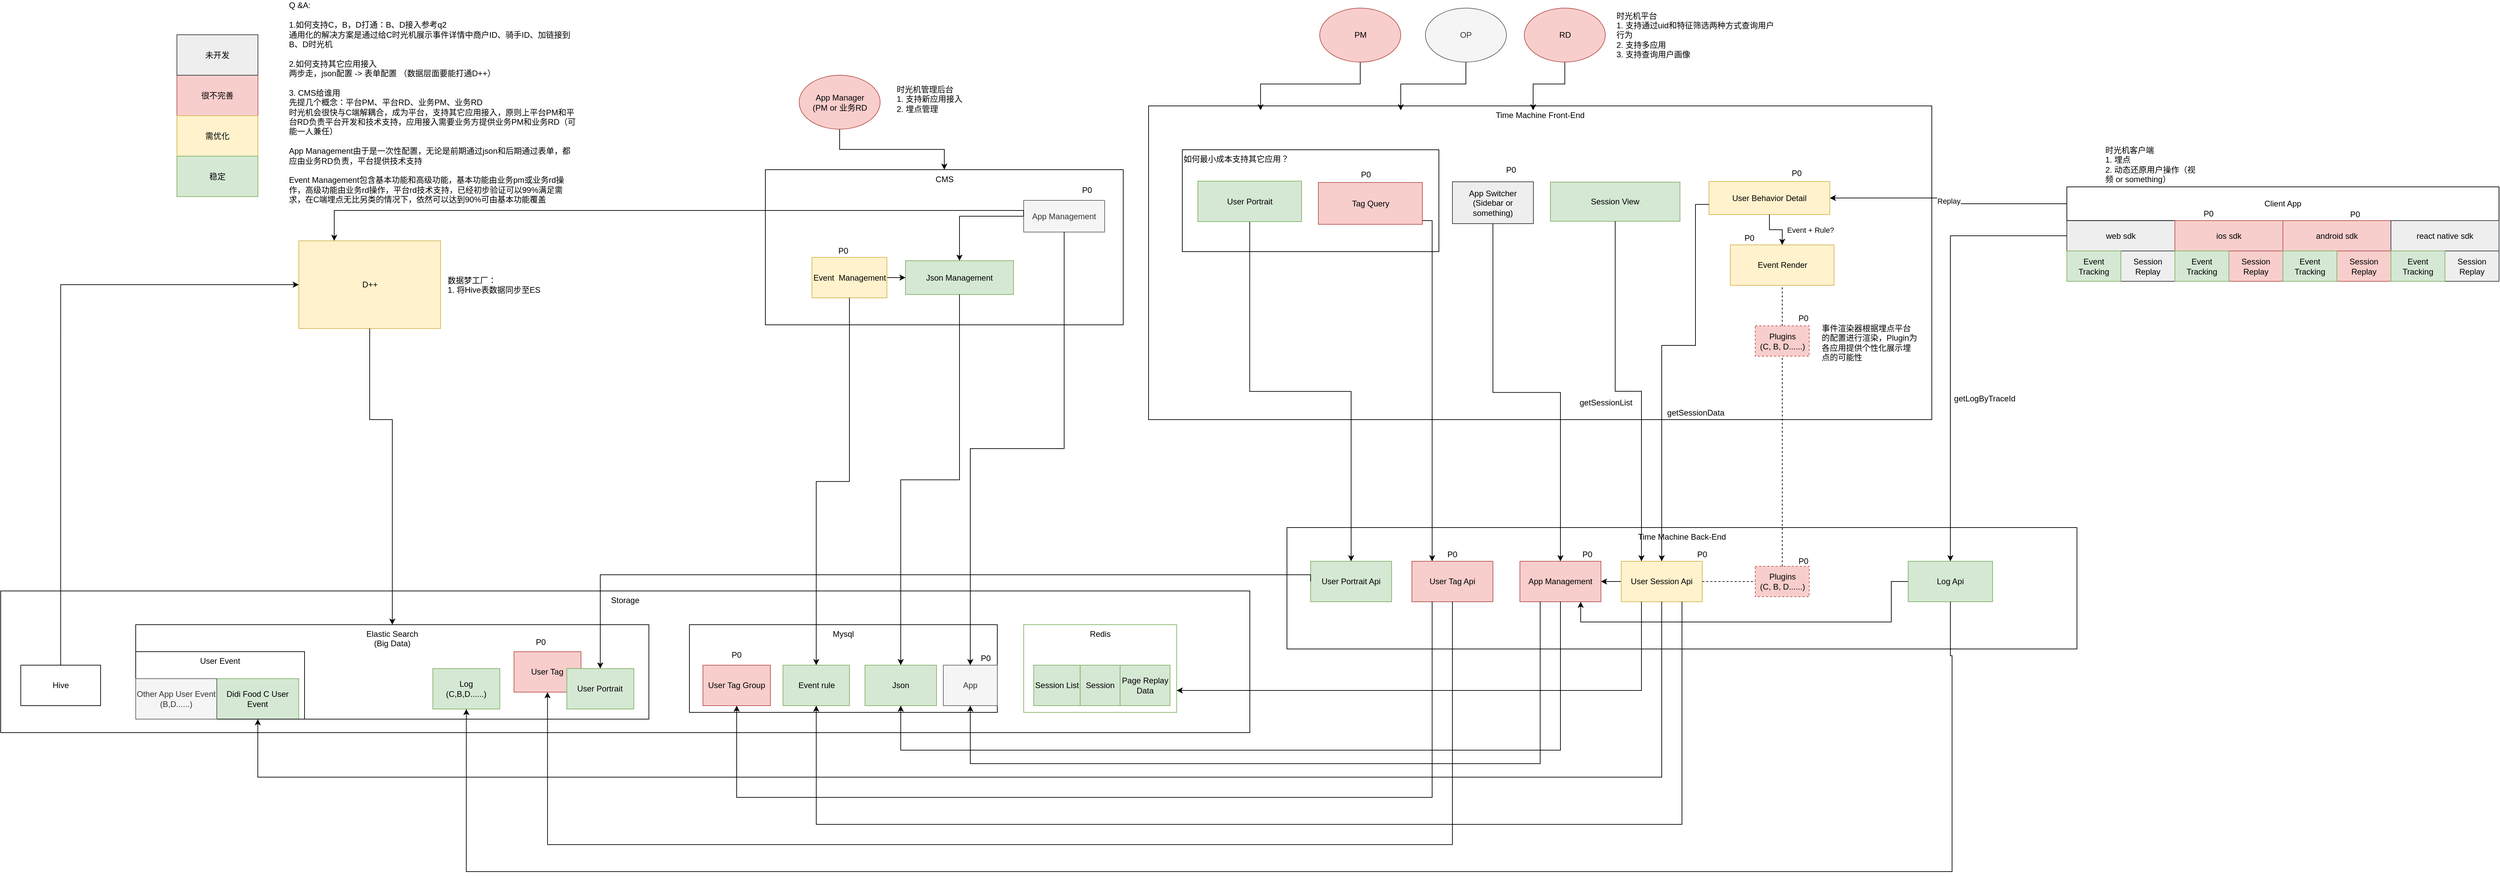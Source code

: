 <mxfile pages="1" version="11.2.5" type="github"><diagram id="bP3P4FXb_5J4TrEZQYwH" name="Page-1"><mxGraphModel dx="4734" dy="1974" grid="1" gridSize="10" guides="1" tooltips="1" connect="1" arrows="1" fold="1" page="1" pageScale="1" pageWidth="827" pageHeight="1169" math="0" shadow="0"><root><mxCell id="0"/><mxCell id="1" parent="0"/><mxCell id="wtptLM6L2ySSY_eZXbWe-39" value="Time Machine Front-End" style="rounded=0;whiteSpace=wrap;html=1;horizontal=1;verticalAlign=top;" parent="1" vertex="1"><mxGeometry x="-980" y="-345" width="1160" height="465" as="geometry"/></mxCell><mxCell id="b7EMGdvJzIcT-GLO1zS9-104" value="如何最小成本支持其它应用？" style="rounded=0;whiteSpace=wrap;html=1;gradientColor=none;align=left;verticalAlign=top;" vertex="1" parent="1"><mxGeometry x="-930" y="-280" width="380" height="151" as="geometry"/></mxCell><mxCell id="9B6eqTTKq4jdx7kcRIGV-19" value="" style="group;fillColor=#eeeeee;strokeColor=#36393d;" parent="1" vertex="1" connectable="0"><mxGeometry x="380" y="-225" width="640" height="140" as="geometry"/></mxCell><mxCell id="wtptLM6L2ySSY_eZXbWe-14" value="web sdk" style="rounded=0;whiteSpace=wrap;html=1;fillColor=#eeeeee;strokeColor=#36393d;" parent="9B6eqTTKq4jdx7kcRIGV-19" vertex="1"><mxGeometry y="50" width="160" height="45" as="geometry"/></mxCell><mxCell id="wtptLM6L2ySSY_eZXbWe-19" value="Session&lt;br&gt;Replay" style="rounded=0;whiteSpace=wrap;html=1;fillColor=#eeeeee;strokeColor=#36393d;" parent="9B6eqTTKq4jdx7kcRIGV-19" vertex="1"><mxGeometry x="80" y="95" width="80" height="45" as="geometry"/></mxCell><mxCell id="wtptLM6L2ySSY_eZXbWe-23" value="Client App" style="rounded=0;whiteSpace=wrap;html=1;" parent="9B6eqTTKq4jdx7kcRIGV-19" vertex="1"><mxGeometry width="640" height="50" as="geometry"/></mxCell><mxCell id="wtptLM6L2ySSY_eZXbWe-24" value="Event Tracking" style="rounded=0;whiteSpace=wrap;html=1;fillColor=#d5e8d4;strokeColor=#82b366;" parent="9B6eqTTKq4jdx7kcRIGV-19" vertex="1"><mxGeometry y="95" width="80" height="45" as="geometry"/></mxCell><mxCell id="wtptLM6L2ySSY_eZXbWe-27" value="ios sdk" style="rounded=0;whiteSpace=wrap;html=1;fillColor=#f8cecc;strokeColor=#b85450;" parent="9B6eqTTKq4jdx7kcRIGV-19" vertex="1"><mxGeometry x="160" y="50" width="160" height="45" as="geometry"/></mxCell><mxCell id="wtptLM6L2ySSY_eZXbWe-28" value="Session&lt;br&gt;Replay" style="rounded=0;whiteSpace=wrap;html=1;fillColor=#f8cecc;strokeColor=#b85450;" parent="9B6eqTTKq4jdx7kcRIGV-19" vertex="1"><mxGeometry x="240" y="95" width="80" height="45" as="geometry"/></mxCell><mxCell id="wtptLM6L2ySSY_eZXbWe-29" value="Event Tracking" style="rounded=0;whiteSpace=wrap;html=1;fillColor=#d5e8d4;strokeColor=#82b366;" parent="9B6eqTTKq4jdx7kcRIGV-19" vertex="1"><mxGeometry x="160" y="95" width="80" height="45" as="geometry"/></mxCell><mxCell id="wtptLM6L2ySSY_eZXbWe-30" value="android sdk" style="rounded=0;whiteSpace=wrap;html=1;fillColor=#f8cecc;strokeColor=#b85450;" parent="9B6eqTTKq4jdx7kcRIGV-19" vertex="1"><mxGeometry x="320" y="50" width="160" height="45" as="geometry"/></mxCell><mxCell id="wtptLM6L2ySSY_eZXbWe-31" value="Session&lt;br&gt;Replay" style="rounded=0;whiteSpace=wrap;html=1;fillColor=#f8cecc;strokeColor=#b85450;" parent="9B6eqTTKq4jdx7kcRIGV-19" vertex="1"><mxGeometry x="400" y="95" width="80" height="45" as="geometry"/></mxCell><mxCell id="wtptLM6L2ySSY_eZXbWe-32" value="Event Tracking" style="rounded=0;whiteSpace=wrap;html=1;fillColor=#d5e8d4;strokeColor=#82b366;" parent="9B6eqTTKq4jdx7kcRIGV-19" vertex="1"><mxGeometry x="320" y="95" width="80" height="45" as="geometry"/></mxCell><mxCell id="wtptLM6L2ySSY_eZXbWe-35" value="react native sdk" style="rounded=0;whiteSpace=wrap;html=1;fillColor=#eeeeee;strokeColor=#36393d;" parent="9B6eqTTKq4jdx7kcRIGV-19" vertex="1"><mxGeometry x="480" y="50" width="160" height="45" as="geometry"/></mxCell><mxCell id="wtptLM6L2ySSY_eZXbWe-36" value="Session&lt;br&gt;Replay" style="rounded=0;whiteSpace=wrap;html=1;fillColor=#eeeeee;strokeColor=#36393d;" parent="9B6eqTTKq4jdx7kcRIGV-19" vertex="1"><mxGeometry x="560" y="95" width="80" height="45" as="geometry"/></mxCell><mxCell id="wtptLM6L2ySSY_eZXbWe-37" value="Event Tracking" style="rounded=0;whiteSpace=wrap;html=1;fillColor=#d5e8d4;strokeColor=#82b366;" parent="9B6eqTTKq4jdx7kcRIGV-19" vertex="1"><mxGeometry x="480" y="95" width="80" height="45" as="geometry"/></mxCell><mxCell id="b7EMGdvJzIcT-GLO1zS9-70" value="P0" style="text;html=1;strokeColor=none;fillColor=none;align=center;verticalAlign=middle;whiteSpace=wrap;rounded=0;" vertex="1" parent="9B6eqTTKq4jdx7kcRIGV-19"><mxGeometry x="407" y="31" width="40" height="20" as="geometry"/></mxCell><mxCell id="b7EMGdvJzIcT-GLO1zS9-71" value="P0" style="text;html=1;strokeColor=none;fillColor=none;align=center;verticalAlign=middle;whiteSpace=wrap;rounded=0;" vertex="1" parent="9B6eqTTKq4jdx7kcRIGV-19"><mxGeometry x="190" y="30" width="40" height="20" as="geometry"/></mxCell><mxCell id="9B6eqTTKq4jdx7kcRIGV-21" value="" style="group" parent="1" vertex="1" connectable="0"><mxGeometry x="-2150" y="374" width="1320" height="286" as="geometry"/></mxCell><mxCell id="wtptLM6L2ySSY_eZXbWe-74" value="Storage" style="rounded=0;whiteSpace=wrap;html=1;verticalAlign=top;" parent="9B6eqTTKq4jdx7kcRIGV-21" vertex="1"><mxGeometry x="-530" width="1850" height="210" as="geometry"/></mxCell><mxCell id="wtptLM6L2ySSY_eZXbWe-68" value="Redis" style="rounded=0;whiteSpace=wrap;html=1;verticalAlign=top;fillColor=none;strokeColor=#82b366;" parent="9B6eqTTKq4jdx7kcRIGV-21" vertex="1"><mxGeometry x="985.075" y="50" width="226.567" height="130" as="geometry"/></mxCell><mxCell id="wtptLM6L2ySSY_eZXbWe-71" value="Mysql" style="rounded=0;whiteSpace=wrap;html=1;verticalAlign=top;" parent="9B6eqTTKq4jdx7kcRIGV-21" vertex="1"><mxGeometry x="490" y="50" width="456" height="130" as="geometry"/></mxCell><mxCell id="9B6eqTTKq4jdx7kcRIGV-8" value="Event rule" style="rounded=0;whiteSpace=wrap;html=1;fillColor=#d5e8d4;strokeColor=#82b366;" parent="9B6eqTTKq4jdx7kcRIGV-21" vertex="1"><mxGeometry x="628.604" y="110" width="98.507" height="60" as="geometry"/></mxCell><mxCell id="9B6eqTTKq4jdx7kcRIGV-9" value="Json" style="rounded=0;whiteSpace=wrap;html=1;fillColor=#d5e8d4;strokeColor=#82b366;" parent="9B6eqTTKq4jdx7kcRIGV-21" vertex="1"><mxGeometry x="750" y="110" width="106" height="60" as="geometry"/></mxCell><mxCell id="9B6eqTTKq4jdx7kcRIGV-11" value="Session List" style="rounded=0;whiteSpace=wrap;html=1;fillColor=#d5e8d4;strokeColor=#82b366;" parent="9B6eqTTKq4jdx7kcRIGV-21" vertex="1"><mxGeometry x="999.851" y="110" width="68.955" height="60" as="geometry"/></mxCell><mxCell id="9B6eqTTKq4jdx7kcRIGV-14" value="Session" style="rounded=0;whiteSpace=wrap;html=1;fillColor=#d5e8d4;strokeColor=#82b366;" parent="9B6eqTTKq4jdx7kcRIGV-21" vertex="1"><mxGeometry x="1068.806" y="110" width="59.104" height="60" as="geometry"/></mxCell><mxCell id="9B6eqTTKq4jdx7kcRIGV-15" value="Page Replay Data" style="rounded=0;whiteSpace=wrap;html=1;fillColor=#d5e8d4;strokeColor=#82b366;" parent="9B6eqTTKq4jdx7kcRIGV-21" vertex="1"><mxGeometry x="1127.91" y="110" width="73.881" height="60" as="geometry"/></mxCell><mxCell id="9B6eqTTKq4jdx7kcRIGV-66" value="User Tag Group" style="rounded=0;whiteSpace=wrap;html=1;fillColor=#f8cecc;strokeColor=#b85450;" parent="9B6eqTTKq4jdx7kcRIGV-21" vertex="1"><mxGeometry x="510" y="110" width="100" height="60" as="geometry"/></mxCell><mxCell id="9B6eqTTKq4jdx7kcRIGV-65" value="" style="group;fillColor=#d5e8d4;strokeColor=#82b366;" parent="9B6eqTTKq4jdx7kcRIGV-21" vertex="1" connectable="0"><mxGeometry x="-70" y="50" width="500" height="140" as="geometry"/></mxCell><mxCell id="gairNj1TGJocdjv7lr5F-51" value="Hive" style="rounded=0;whiteSpace=wrap;html=1;labelBackgroundColor=none;" parent="9B6eqTTKq4jdx7kcRIGV-21" vertex="1"><mxGeometry x="-500.246" y="110" width="118.209" height="60" as="geometry"/></mxCell><mxCell id="b7EMGdvJzIcT-GLO1zS9-36" value="App" style="rounded=0;whiteSpace=wrap;html=1;fillColor=#f5f5f5;strokeColor=#666666;fontColor=#333333;" vertex="1" parent="9B6eqTTKq4jdx7kcRIGV-21"><mxGeometry x="866" y="110" width="80" height="60" as="geometry"/></mxCell><mxCell id="b7EMGdvJzIcT-GLO1zS9-48" value="P0" style="text;html=1;strokeColor=none;fillColor=none;align=center;verticalAlign=middle;whiteSpace=wrap;rounded=0;" vertex="1" parent="9B6eqTTKq4jdx7kcRIGV-21"><mxGeometry x="540" y="85" width="40" height="20" as="geometry"/></mxCell><mxCell id="b7EMGdvJzIcT-GLO1zS9-93" value="P0" style="text;html=1;strokeColor=none;fillColor=none;align=center;verticalAlign=middle;whiteSpace=wrap;rounded=0;" vertex="1" parent="9B6eqTTKq4jdx7kcRIGV-21"><mxGeometry x="909" y="90" width="40" height="20" as="geometry"/></mxCell><mxCell id="wtptLM6L2ySSY_eZXbWe-72" value="Elastic Search&lt;br&gt;(Big Data)" style="rounded=0;whiteSpace=wrap;html=1;verticalAlign=top;" parent="9B6eqTTKq4jdx7kcRIGV-21" vertex="1"><mxGeometry x="-330" y="50" width="760" height="140" as="geometry"/></mxCell><mxCell id="9B6eqTTKq4jdx7kcRIGV-1" value="Log&lt;br&gt;(C,B,D......)" style="rounded=0;whiteSpace=wrap;html=1;fillColor=#d5e8d4;strokeColor=#82b366;" parent="9B6eqTTKq4jdx7kcRIGV-21" vertex="1"><mxGeometry x="110.024" y="115" width="99.22" height="60" as="geometry"/></mxCell><mxCell id="9B6eqTTKq4jdx7kcRIGV-2" value="User Tag" style="rounded=0;whiteSpace=wrap;html=1;fillColor=#f8cecc;strokeColor=#b85450;" parent="9B6eqTTKq4jdx7kcRIGV-21" vertex="1"><mxGeometry x="230.244" y="90" width="99.22" height="60" as="geometry"/></mxCell><mxCell id="9B6eqTTKq4jdx7kcRIGV-3" value="User Portrait" style="rounded=0;whiteSpace=wrap;html=1;fillColor=#d5e8d4;strokeColor=#82b366;" parent="9B6eqTTKq4jdx7kcRIGV-21" vertex="1"><mxGeometry x="308.463" y="115" width="99.22" height="60" as="geometry"/></mxCell><mxCell id="9B6eqTTKq4jdx7kcRIGV-4" value="Didi Food C User Event" style="rounded=0;whiteSpace=wrap;html=1;fillColor=#d5e8d4;strokeColor=#82b366;" parent="9B6eqTTKq4jdx7kcRIGV-21" vertex="1"><mxGeometry x="-209.817" y="130" width="121.268" height="60" as="geometry"/></mxCell><mxCell id="b7EMGdvJzIcT-GLO1zS9-47" value="P0" style="text;html=1;strokeColor=none;fillColor=none;align=center;verticalAlign=middle;whiteSpace=wrap;rounded=0;" vertex="1" parent="9B6eqTTKq4jdx7kcRIGV-21"><mxGeometry x="250" y="66" width="40" height="20" as="geometry"/></mxCell><mxCell id="9B6eqTTKq4jdx7kcRIGV-71" value="User Event" style="rounded=0;whiteSpace=wrap;html=1;fillColor=none;verticalAlign=top;" parent="9B6eqTTKq4jdx7kcRIGV-21" vertex="1"><mxGeometry x="-330" y="90" width="250" height="100" as="geometry"/></mxCell><mxCell id="9B6eqTTKq4jdx7kcRIGV-22" value="" style="group" parent="1" vertex="1" connectable="0"><mxGeometry x="-775" y="280" width="1170" height="320" as="geometry"/></mxCell><mxCell id="wtptLM6L2ySSY_eZXbWe-58" value="Time Machine Back-End" style="rounded=0;whiteSpace=wrap;html=1;verticalAlign=top;" parent="9B6eqTTKq4jdx7kcRIGV-22" vertex="1"><mxGeometry width="1170" height="180" as="geometry"/></mxCell><mxCell id="gairNj1TGJocdjv7lr5F-35" style="edgeStyle=orthogonalEdgeStyle;rounded=0;orthogonalLoop=1;jettySize=auto;html=1;exitX=0.5;exitY=1;exitDx=0;exitDy=0;" parent="9B6eqTTKq4jdx7kcRIGV-22" edge="1"><mxGeometry relative="1" as="geometry"><mxPoint x="480" y="199" as="sourcePoint"/><mxPoint x="480" y="199" as="targetPoint"/></mxGeometry></mxCell><mxCell id="b7EMGdvJzIcT-GLO1zS9-29" style="edgeStyle=orthogonalEdgeStyle;rounded=0;orthogonalLoop=1;jettySize=auto;html=1;exitX=0;exitY=0.5;exitDx=0;exitDy=0;" edge="1" parent="9B6eqTTKq4jdx7kcRIGV-22" source="9B6eqTTKq4jdx7kcRIGV-37" target="b7EMGdvJzIcT-GLO1zS9-21"><mxGeometry relative="1" as="geometry"/></mxCell><mxCell id="9B6eqTTKq4jdx7kcRIGV-37" value="User Session Api" style="rounded=0;whiteSpace=wrap;html=1;fillColor=#fff2cc;strokeColor=#d6b656;" parent="9B6eqTTKq4jdx7kcRIGV-22" vertex="1"><mxGeometry x="495" y="50" width="120" height="60" as="geometry"/></mxCell><mxCell id="b7EMGdvJzIcT-GLO1zS9-32" style="edgeStyle=orthogonalEdgeStyle;rounded=0;orthogonalLoop=1;jettySize=auto;html=1;exitX=0;exitY=0.5;exitDx=0;exitDy=0;entryX=0.75;entryY=1;entryDx=0;entryDy=0;" edge="1" parent="9B6eqTTKq4jdx7kcRIGV-22" source="9B6eqTTKq4jdx7kcRIGV-44" target="b7EMGdvJzIcT-GLO1zS9-21"><mxGeometry relative="1" as="geometry"><Array as="points"><mxPoint x="895" y="80"/><mxPoint x="895" y="140"/><mxPoint x="435" y="140"/></Array></mxGeometry></mxCell><mxCell id="9B6eqTTKq4jdx7kcRIGV-44" value="Log Api" style="rounded=0;whiteSpace=wrap;html=1;fillColor=#d5e8d4;strokeColor=#82b366;" parent="9B6eqTTKq4jdx7kcRIGV-22" vertex="1"><mxGeometry x="920" y="50" width="125" height="60" as="geometry"/></mxCell><mxCell id="9B6eqTTKq4jdx7kcRIGV-47" value="User Tag Api" style="rounded=0;whiteSpace=wrap;html=1;fillColor=#f8cecc;strokeColor=#b85450;" parent="9B6eqTTKq4jdx7kcRIGV-22" vertex="1"><mxGeometry x="185" y="50" width="120" height="60" as="geometry"/></mxCell><mxCell id="9B6eqTTKq4jdx7kcRIGV-49" value="User Portrait Api" style="rounded=0;whiteSpace=wrap;html=1;fillColor=#d5e8d4;strokeColor=#82b366;" parent="9B6eqTTKq4jdx7kcRIGV-22" vertex="1"><mxGeometry x="35" y="50" width="120" height="60" as="geometry"/></mxCell><mxCell id="b7EMGdvJzIcT-GLO1zS9-8" value="Plugins&lt;br&gt;(C, B, D......)" style="rounded=0;whiteSpace=wrap;html=1;fillColor=#f8cecc;strokeColor=#b85450;dashed=1;" vertex="1" parent="9B6eqTTKq4jdx7kcRIGV-22"><mxGeometry x="693.5" y="57.5" width="80" height="45" as="geometry"/></mxCell><mxCell id="b7EMGdvJzIcT-GLO1zS9-9" value="" style="endArrow=none;dashed=1;html=1;exitX=1;exitY=0.5;exitDx=0;exitDy=0;entryX=0;entryY=0.5;entryDx=0;entryDy=0;" edge="1" parent="9B6eqTTKq4jdx7kcRIGV-22" source="9B6eqTTKq4jdx7kcRIGV-37" target="b7EMGdvJzIcT-GLO1zS9-8"><mxGeometry width="50" height="50" relative="1" as="geometry"><mxPoint x="643.5" y="90" as="sourcePoint"/><mxPoint x="693.5" y="40" as="targetPoint"/></mxGeometry></mxCell><mxCell id="b7EMGdvJzIcT-GLO1zS9-21" value="App Management" style="rounded=0;whiteSpace=wrap;html=1;fillColor=#f8cecc;strokeColor=#b85450;" vertex="1" parent="9B6eqTTKq4jdx7kcRIGV-22"><mxGeometry x="345" y="50" width="120" height="60" as="geometry"/></mxCell><mxCell id="b7EMGdvJzIcT-GLO1zS9-52" value="P0" style="text;html=1;strokeColor=none;fillColor=none;align=center;verticalAlign=middle;whiteSpace=wrap;rounded=0;" vertex="1" parent="9B6eqTTKq4jdx7kcRIGV-22"><mxGeometry x="225" y="30" width="40" height="20" as="geometry"/></mxCell><mxCell id="b7EMGdvJzIcT-GLO1zS9-54" value="P0" style="text;html=1;strokeColor=none;fillColor=none;align=center;verticalAlign=middle;whiteSpace=wrap;rounded=0;" vertex="1" parent="9B6eqTTKq4jdx7kcRIGV-22"><mxGeometry x="595" y="30" width="40" height="20" as="geometry"/></mxCell><mxCell id="b7EMGdvJzIcT-GLO1zS9-55" value="P0" style="text;html=1;strokeColor=none;fillColor=none;align=center;verticalAlign=middle;whiteSpace=wrap;rounded=0;" vertex="1" parent="9B6eqTTKq4jdx7kcRIGV-22"><mxGeometry x="745" y="40" width="40" height="20" as="geometry"/></mxCell><mxCell id="b7EMGdvJzIcT-GLO1zS9-56" value="P0" style="text;html=1;strokeColor=none;fillColor=none;align=center;verticalAlign=middle;whiteSpace=wrap;rounded=0;" vertex="1" parent="9B6eqTTKq4jdx7kcRIGV-22"><mxGeometry x="425" y="30" width="40" height="20" as="geometry"/></mxCell><mxCell id="9B6eqTTKq4jdx7kcRIGV-24" value="" style="group" parent="1" vertex="1" connectable="0"><mxGeometry x="-1547.5" y="-250.5" width="530" height="230" as="geometry"/></mxCell><mxCell id="wtptLM6L2ySSY_eZXbWe-41" value="CMS" style="rounded=0;whiteSpace=wrap;html=1;verticalAlign=top;" parent="9B6eqTTKq4jdx7kcRIGV-24" vertex="1"><mxGeometry width="530" height="230" as="geometry"/></mxCell><mxCell id="wtptLM6L2ySSY_eZXbWe-46" value="Json Management" style="rounded=0;whiteSpace=wrap;html=1;fillColor=#d5e8d4;strokeColor=#82b366;" parent="9B6eqTTKq4jdx7kcRIGV-24" vertex="1"><mxGeometry x="207.5" y="135" width="160" height="50" as="geometry"/></mxCell><mxCell id="gairNj1TGJocdjv7lr5F-20" style="edgeStyle=orthogonalEdgeStyle;rounded=0;orthogonalLoop=1;jettySize=auto;html=1;" parent="9B6eqTTKq4jdx7kcRIGV-24" source="wtptLM6L2ySSY_eZXbWe-47" target="wtptLM6L2ySSY_eZXbWe-46" edge="1"><mxGeometry relative="1" as="geometry"/></mxCell><mxCell id="wtptLM6L2ySSY_eZXbWe-47" value="Event&amp;nbsp; Management" style="rounded=0;whiteSpace=wrap;html=1;fillColor=#fff2cc;strokeColor=#d6b656;" parent="9B6eqTTKq4jdx7kcRIGV-24" vertex="1"><mxGeometry x="69" y="130" width="111" height="60" as="geometry"/></mxCell><mxCell id="gairNj1TGJocdjv7lr5F-18" style="edgeStyle=orthogonalEdgeStyle;rounded=0;orthogonalLoop=1;jettySize=auto;html=1;" parent="9B6eqTTKq4jdx7kcRIGV-24" source="wtptLM6L2ySSY_eZXbWe-49" target="wtptLM6L2ySSY_eZXbWe-46" edge="1"><mxGeometry relative="1" as="geometry"/></mxCell><mxCell id="wtptLM6L2ySSY_eZXbWe-49" value="App Management" style="rounded=0;whiteSpace=wrap;html=1;fillColor=#f5f5f5;strokeColor=#666666;fontColor=#333333;" parent="9B6eqTTKq4jdx7kcRIGV-24" vertex="1"><mxGeometry x="382.5" y="45.5" width="120" height="47" as="geometry"/></mxCell><mxCell id="b7EMGdvJzIcT-GLO1zS9-51" value="P0" style="text;html=1;strokeColor=none;fillColor=none;align=center;verticalAlign=middle;whiteSpace=wrap;rounded=0;" vertex="1" parent="9B6eqTTKq4jdx7kcRIGV-24"><mxGeometry x="456" y="20" width="40" height="20" as="geometry"/></mxCell><mxCell id="b7EMGdvJzIcT-GLO1zS9-94" value="P0" style="text;html=1;strokeColor=none;fillColor=none;align=center;verticalAlign=middle;whiteSpace=wrap;rounded=0;" vertex="1" parent="9B6eqTTKq4jdx7kcRIGV-24"><mxGeometry x="95.5" y="110" width="40" height="20" as="geometry"/></mxCell><mxCell id="b7EMGdvJzIcT-GLO1zS9-34" value="" style="edgeStyle=orthogonalEdgeStyle;rounded=0;orthogonalLoop=1;jettySize=auto;html=1;" edge="1" parent="1" source="9B6eqTTKq4jdx7kcRIGV-25" target="wtptLM6L2ySSY_eZXbWe-41"><mxGeometry relative="1" as="geometry"/></mxCell><mxCell id="9B6eqTTKq4jdx7kcRIGV-25" value="App Manager&lt;br&gt;(PM or 业务RD" style="ellipse;whiteSpace=wrap;html=1;fillColor=#f8cecc;strokeColor=#b85450;" parent="1" vertex="1"><mxGeometry x="-1497.5" y="-390.5" width="120" height="80" as="geometry"/></mxCell><mxCell id="9B6eqTTKq4jdx7kcRIGV-27" value="很不完善" style="rounded=0;whiteSpace=wrap;html=1;fillColor=#f8cecc;strokeColor=#b85450;" parent="1" vertex="1"><mxGeometry x="-2419" y="-390.5" width="120" height="60" as="geometry"/></mxCell><mxCell id="9B6eqTTKq4jdx7kcRIGV-28" value="需优化" style="rounded=0;whiteSpace=wrap;html=1;fillColor=#fff2cc;strokeColor=#d6b656;" parent="1" vertex="1"><mxGeometry x="-2419" y="-330.5" width="120" height="60" as="geometry"/></mxCell><mxCell id="9B6eqTTKq4jdx7kcRIGV-29" value="稳定" style="rounded=0;whiteSpace=wrap;html=1;fillColor=#d5e8d4;strokeColor=#82b366;" parent="1" vertex="1"><mxGeometry x="-2419" y="-270.5" width="120" height="60" as="geometry"/></mxCell><mxCell id="9B6eqTTKq4jdx7kcRIGV-40" style="edgeStyle=orthogonalEdgeStyle;rounded=0;orthogonalLoop=1;jettySize=auto;html=1;exitX=0.5;exitY=1;exitDx=0;exitDy=0;entryX=0.5;entryY=1;entryDx=0;entryDy=0;" parent="1" source="9B6eqTTKq4jdx7kcRIGV-37" target="9B6eqTTKq4jdx7kcRIGV-4" edge="1"><mxGeometry relative="1" as="geometry"><Array as="points"><mxPoint x="-220" y="650"/><mxPoint x="-2299" y="650"/></Array></mxGeometry></mxCell><mxCell id="wtptLM6L2ySSY_eZXbWe-55" value="Replay" style="edgeStyle=orthogonalEdgeStyle;rounded=0;orthogonalLoop=1;jettySize=auto;html=1;exitX=0;exitY=0.5;exitDx=0;exitDy=0;entryX=1;entryY=0.5;entryDx=0;entryDy=0;" parent="1" source="wtptLM6L2ySSY_eZXbWe-23" target="wtptLM6L2ySSY_eZXbWe-45" edge="1"><mxGeometry relative="1" as="geometry"/></mxCell><mxCell id="9B6eqTTKq4jdx7kcRIGV-45" style="edgeStyle=orthogonalEdgeStyle;rounded=0;orthogonalLoop=1;jettySize=auto;html=1;" parent="1" source="wtptLM6L2ySSY_eZXbWe-14" target="9B6eqTTKq4jdx7kcRIGV-44" edge="1"><mxGeometry relative="1" as="geometry"/></mxCell><mxCell id="b7EMGdvJzIcT-GLO1zS9-4" value="getLogByTraceId" style="text;html=1;resizable=0;points=[];align=center;verticalAlign=middle;labelBackgroundColor=#ffffff;" vertex="1" connectable="0" parent="9B6eqTTKq4jdx7kcRIGV-45"><mxGeometry x="0.313" relative="1" as="geometry"><mxPoint x="50" y="-16" as="offset"/></mxGeometry></mxCell><mxCell id="9B6eqTTKq4jdx7kcRIGV-46" style="edgeStyle=orthogonalEdgeStyle;rounded=0;orthogonalLoop=1;jettySize=auto;html=1;entryX=0.5;entryY=1;entryDx=0;entryDy=0;exitX=0.5;exitY=1;exitDx=0;exitDy=0;" parent="1" source="9B6eqTTKq4jdx7kcRIGV-44" target="9B6eqTTKq4jdx7kcRIGV-1" edge="1"><mxGeometry relative="1" as="geometry"><Array as="points"><mxPoint x="208" y="470"/><mxPoint x="210" y="470"/><mxPoint x="210" y="790"/><mxPoint x="-1990" y="790"/></Array></mxGeometry></mxCell><mxCell id="9B6eqTTKq4jdx7kcRIGV-50" style="edgeStyle=orthogonalEdgeStyle;rounded=0;orthogonalLoop=1;jettySize=auto;html=1;exitX=0;exitY=0.5;exitDx=0;exitDy=0;" parent="1" source="9B6eqTTKq4jdx7kcRIGV-49" target="9B6eqTTKq4jdx7kcRIGV-3" edge="1"><mxGeometry relative="1" as="geometry"><Array as="points"><mxPoint x="-1792" y="350"/></Array></mxGeometry></mxCell><mxCell id="9B6eqTTKq4jdx7kcRIGV-59" style="edgeStyle=orthogonalEdgeStyle;rounded=0;orthogonalLoop=1;jettySize=auto;html=1;exitX=0.5;exitY=1;exitDx=0;exitDy=0;entryX=0.143;entryY=0.014;entryDx=0;entryDy=0;entryPerimeter=0;" parent="1" source="9B6eqTTKq4jdx7kcRIGV-54" target="wtptLM6L2ySSY_eZXbWe-39" edge="1"><mxGeometry relative="1" as="geometry"/></mxCell><mxCell id="9B6eqTTKq4jdx7kcRIGV-54" value="PM" style="ellipse;whiteSpace=wrap;html=1;fillColor=#f8cecc;strokeColor=#b85450;" parent="1" vertex="1"><mxGeometry x="-726.5" y="-490" width="120" height="80" as="geometry"/></mxCell><mxCell id="9B6eqTTKq4jdx7kcRIGV-58" style="edgeStyle=orthogonalEdgeStyle;rounded=0;orthogonalLoop=1;jettySize=auto;html=1;exitX=0.5;exitY=1;exitDx=0;exitDy=0;entryX=0.322;entryY=0.014;entryDx=0;entryDy=0;entryPerimeter=0;" parent="1" source="9B6eqTTKq4jdx7kcRIGV-55" target="wtptLM6L2ySSY_eZXbWe-39" edge="1"><mxGeometry relative="1" as="geometry"/></mxCell><mxCell id="9B6eqTTKq4jdx7kcRIGV-55" value="OP" style="ellipse;whiteSpace=wrap;html=1;fillColor=#f5f5f5;strokeColor=#666666;fontColor=#333333;" parent="1" vertex="1"><mxGeometry x="-570" y="-490" width="120" height="80" as="geometry"/></mxCell><mxCell id="9B6eqTTKq4jdx7kcRIGV-57" style="edgeStyle=orthogonalEdgeStyle;rounded=0;orthogonalLoop=1;jettySize=auto;html=1;exitX=0.5;exitY=1;exitDx=0;exitDy=0;entryX=0.491;entryY=0.014;entryDx=0;entryDy=0;entryPerimeter=0;" parent="1" source="9B6eqTTKq4jdx7kcRIGV-56" target="wtptLM6L2ySSY_eZXbWe-39" edge="1"><mxGeometry relative="1" as="geometry"/></mxCell><mxCell id="9B6eqTTKq4jdx7kcRIGV-56" value="RD" style="ellipse;whiteSpace=wrap;html=1;fillColor=#f8cecc;strokeColor=#b85450;" parent="1" vertex="1"><mxGeometry x="-423.5" y="-490" width="120" height="80" as="geometry"/></mxCell><mxCell id="9B6eqTTKq4jdx7kcRIGV-61" style="edgeStyle=orthogonalEdgeStyle;rounded=0;orthogonalLoop=1;jettySize=auto;html=1;" parent="1" source="gairNj1TGJocdjv7lr5F-1" target="9B6eqTTKq4jdx7kcRIGV-47" edge="1"><mxGeometry relative="1" as="geometry"><Array as="points"><mxPoint x="-560" y="-175"/></Array></mxGeometry></mxCell><mxCell id="9B6eqTTKq4jdx7kcRIGV-70" value="Other App User Event&lt;br&gt;(B,D......)" style="rounded=0;whiteSpace=wrap;html=1;fillColor=#f5f5f5;strokeColor=#666666;fontColor=#333333;" parent="1" vertex="1"><mxGeometry x="-2480" y="504" width="120" height="60" as="geometry"/></mxCell><mxCell id="9B6eqTTKq4jdx7kcRIGV-72" style="edgeStyle=orthogonalEdgeStyle;rounded=0;orthogonalLoop=1;jettySize=auto;html=1;exitX=0;exitY=0.5;exitDx=0;exitDy=0;entryX=0.25;entryY=0;entryDx=0;entryDy=0;" parent="1" source="wtptLM6L2ySSY_eZXbWe-49" target="gairNj1TGJocdjv7lr5F-40" edge="1"><mxGeometry relative="1" as="geometry"><Array as="points"><mxPoint x="-1165" y="-190"/><mxPoint x="-2186" y="-190"/></Array></mxGeometry></mxCell><mxCell id="gairNj1TGJocdjv7lr5F-40" value="D++" style="rounded=0;whiteSpace=wrap;html=1;labelBackgroundColor=none;fillColor=#fff2cc;strokeColor=#d6b656;" parent="1" vertex="1"><mxGeometry x="-2238.5" y="-145" width="210" height="130" as="geometry"/></mxCell><mxCell id="9B6eqTTKq4jdx7kcRIGV-6" style="edgeStyle=orthogonalEdgeStyle;rounded=0;orthogonalLoop=1;jettySize=auto;html=1;exitX=0.5;exitY=1;exitDx=0;exitDy=0;entryX=0.5;entryY=0;entryDx=0;entryDy=0;" parent="1" source="gairNj1TGJocdjv7lr5F-40" target="wtptLM6L2ySSY_eZXbWe-72" edge="1"><mxGeometry relative="1" as="geometry"><mxPoint x="-2100" y="420" as="targetPoint"/><Array as="points"><mxPoint x="-2133" y="120"/><mxPoint x="-2100" y="120"/></Array></mxGeometry></mxCell><mxCell id="gairNj1TGJocdjv7lr5F-54" style="edgeStyle=orthogonalEdgeStyle;rounded=0;orthogonalLoop=1;jettySize=auto;html=1;entryX=0;entryY=0.5;entryDx=0;entryDy=0;exitX=0.5;exitY=0;exitDx=0;exitDy=0;" parent="1" source="gairNj1TGJocdjv7lr5F-51" target="gairNj1TGJocdjv7lr5F-40" edge="1"><mxGeometry relative="1" as="geometry"><mxPoint x="-2591" y="480" as="sourcePoint"/><Array as="points"><mxPoint x="-2591" y="-80"/></Array></mxGeometry></mxCell><mxCell id="b7EMGdvJzIcT-GLO1zS9-6" style="edgeStyle=orthogonalEdgeStyle;rounded=0;orthogonalLoop=1;jettySize=auto;html=1;exitX=0.25;exitY=1;exitDx=0;exitDy=0;entryX=1;entryY=0.75;entryDx=0;entryDy=0;" edge="1" parent="1" source="9B6eqTTKq4jdx7kcRIGV-37" target="wtptLM6L2ySSY_eZXbWe-68"><mxGeometry relative="1" as="geometry"/></mxCell><mxCell id="9B6eqTTKq4jdx7kcRIGV-60" style="edgeStyle=orthogonalEdgeStyle;rounded=0;orthogonalLoop=1;jettySize=auto;html=1;exitX=0.5;exitY=1;exitDx=0;exitDy=0;" parent="1" source="9B6eqTTKq4jdx7kcRIGV-31" target="9B6eqTTKq4jdx7kcRIGV-49" edge="1"><mxGeometry relative="1" as="geometry"/></mxCell><mxCell id="b7EMGdvJzIcT-GLO1zS9-17" value="" style="group" vertex="1" connectable="0" parent="1"><mxGeometry x="-928.5" y="-270" width="375" height="140" as="geometry"/></mxCell><mxCell id="gairNj1TGJocdjv7lr5F-1" value="Tag Query" style="rounded=0;whiteSpace=wrap;html=1;labelBackgroundColor=none;fillColor=#f8cecc;strokeColor=#b85450;" parent="b7EMGdvJzIcT-GLO1zS9-17" vertex="1"><mxGeometry x="200" y="38.5" width="154" height="62" as="geometry"/></mxCell><mxCell id="9B6eqTTKq4jdx7kcRIGV-31" value="User Portrait" style="rounded=0;whiteSpace=wrap;html=1;fillColor=#d5e8d4;strokeColor=#82b366;" parent="b7EMGdvJzIcT-GLO1zS9-17" vertex="1"><mxGeometry x="21.559" y="36.5" width="153.529" height="60" as="geometry"/></mxCell><mxCell id="b7EMGdvJzIcT-GLO1zS9-49" value="P0" style="text;html=1;strokeColor=none;fillColor=none;align=center;verticalAlign=middle;whiteSpace=wrap;rounded=0;" vertex="1" parent="b7EMGdvJzIcT-GLO1zS9-17"><mxGeometry x="250" y="16.5" width="40" height="20" as="geometry"/></mxCell><mxCell id="b7EMGdvJzIcT-GLO1zS9-24" style="edgeStyle=orthogonalEdgeStyle;rounded=0;orthogonalLoop=1;jettySize=auto;html=1;exitX=0.5;exitY=1;exitDx=0;exitDy=0;entryX=0.5;entryY=0;entryDx=0;entryDy=0;" edge="1" parent="1" source="wtptLM6L2ySSY_eZXbWe-46" target="9B6eqTTKq4jdx7kcRIGV-9"><mxGeometry relative="1" as="geometry"/></mxCell><mxCell id="b7EMGdvJzIcT-GLO1zS9-25" style="edgeStyle=orthogonalEdgeStyle;rounded=0;orthogonalLoop=1;jettySize=auto;html=1;exitX=0.5;exitY=1;exitDx=0;exitDy=0;" edge="1" parent="1" source="wtptLM6L2ySSY_eZXbWe-47" target="9B6eqTTKq4jdx7kcRIGV-8"><mxGeometry relative="1" as="geometry"/></mxCell><mxCell id="b7EMGdvJzIcT-GLO1zS9-27" value="" style="group" vertex="1" connectable="0" parent="1"><mxGeometry x="-550" y="-282" width="600" height="323" as="geometry"/></mxCell><mxCell id="wtptLM6L2ySSY_eZXbWe-42" value="Session View" style="rounded=0;whiteSpace=wrap;html=1;fillColor=#d5e8d4;strokeColor=#82b366;" parent="b7EMGdvJzIcT-GLO1zS9-27" vertex="1"><mxGeometry x="165.147" y="50" width="191.912" height="58" as="geometry"/></mxCell><mxCell id="wtptLM6L2ySSY_eZXbWe-45" value="User Behavior Detail" style="rounded=0;whiteSpace=wrap;html=1;fillColor=#fff2cc;strokeColor=#d6b656;" parent="b7EMGdvJzIcT-GLO1zS9-27" vertex="1"><mxGeometry x="400" y="49" width="179" height="49" as="geometry"/></mxCell><mxCell id="gairNj1TGJocdjv7lr5F-13" value="Event Render" style="rounded=0;whiteSpace=wrap;html=1;labelBackgroundColor=none;fillColor=#fff2cc;strokeColor=#d6b656;" parent="b7EMGdvJzIcT-GLO1zS9-27" vertex="1"><mxGeometry x="431.691" y="143" width="153.529" height="60" as="geometry"/></mxCell><mxCell id="gairNj1TGJocdjv7lr5F-6" value="Plugins&lt;br&gt;(C, B, D......)" style="rounded=0;whiteSpace=wrap;html=1;fillColor=#f8cecc;strokeColor=#b85450;dashed=1;" parent="b7EMGdvJzIcT-GLO1zS9-27" vertex="1"><mxGeometry x="468.5" y="263" width="80" height="45" as="geometry"/></mxCell><mxCell id="b7EMGdvJzIcT-GLO1zS9-13" value="App Switcher&lt;br&gt;(Sidebar or something)" style="rounded=0;whiteSpace=wrap;html=1;direction=south;fillColor=#eeeeee;strokeColor=#36393d;" vertex="1" parent="b7EMGdvJzIcT-GLO1zS9-27"><mxGeometry x="20" y="49.5" width="120" height="62" as="geometry"/></mxCell><mxCell id="b7EMGdvJzIcT-GLO1zS9-20" value="Event + Rule?" style="edgeStyle=orthogonalEdgeStyle;rounded=0;orthogonalLoop=1;jettySize=auto;html=1;entryX=0.5;entryY=0;entryDx=0;entryDy=0;" edge="1" parent="b7EMGdvJzIcT-GLO1zS9-27" source="wtptLM6L2ySSY_eZXbWe-45" target="gairNj1TGJocdjv7lr5F-13"><mxGeometry x="0.302" y="42" relative="1" as="geometry"><mxPoint as="offset"/></mxGeometry></mxCell><mxCell id="b7EMGdvJzIcT-GLO1zS9-12" value="" style="endArrow=none;dashed=1;html=1;entryX=0.5;entryY=1;entryDx=0;entryDy=0;" edge="1" parent="b7EMGdvJzIcT-GLO1zS9-27" source="gairNj1TGJocdjv7lr5F-6" target="gairNj1TGJocdjv7lr5F-13"><mxGeometry width="50" height="50" relative="1" as="geometry"><mxPoint x="-420" y="52" as="sourcePoint"/><mxPoint x="-430" y="-248" as="targetPoint"/></mxGeometry></mxCell><mxCell id="b7EMGdvJzIcT-GLO1zS9-50" value="P0" style="text;html=1;strokeColor=none;fillColor=none;align=center;verticalAlign=middle;whiteSpace=wrap;rounded=0;" vertex="1" parent="b7EMGdvJzIcT-GLO1zS9-27"><mxGeometry x="86.5" y="21.5" width="40" height="20" as="geometry"/></mxCell><mxCell id="b7EMGdvJzIcT-GLO1zS9-53" value="P0" style="text;html=1;strokeColor=none;fillColor=none;align=center;verticalAlign=middle;whiteSpace=wrap;rounded=0;" vertex="1" parent="b7EMGdvJzIcT-GLO1zS9-27"><mxGeometry x="520" y="241.5" width="40" height="20" as="geometry"/></mxCell><mxCell id="b7EMGdvJzIcT-GLO1zS9-68" value="P0" style="text;html=1;strokeColor=none;fillColor=none;align=center;verticalAlign=middle;whiteSpace=wrap;rounded=0;" vertex="1" parent="b7EMGdvJzIcT-GLO1zS9-27"><mxGeometry x="510" y="27" width="40" height="20" as="geometry"/></mxCell><mxCell id="b7EMGdvJzIcT-GLO1zS9-69" value="P0" style="text;html=1;strokeColor=none;fillColor=none;align=center;verticalAlign=middle;whiteSpace=wrap;rounded=0;" vertex="1" parent="b7EMGdvJzIcT-GLO1zS9-27"><mxGeometry x="440" y="123" width="40" height="20" as="geometry"/></mxCell><mxCell id="b7EMGdvJzIcT-GLO1zS9-28" style="edgeStyle=orthogonalEdgeStyle;rounded=0;orthogonalLoop=1;jettySize=auto;html=1;exitX=1;exitY=0.5;exitDx=0;exitDy=0;" edge="1" parent="1" source="b7EMGdvJzIcT-GLO1zS9-13" target="b7EMGdvJzIcT-GLO1zS9-21"><mxGeometry relative="1" as="geometry"/></mxCell><mxCell id="b7EMGdvJzIcT-GLO1zS9-30" style="edgeStyle=orthogonalEdgeStyle;rounded=0;orthogonalLoop=1;jettySize=auto;html=1;exitX=0.5;exitY=1;exitDx=0;exitDy=0;entryX=0.5;entryY=1;entryDx=0;entryDy=0;" edge="1" parent="1" source="b7EMGdvJzIcT-GLO1zS9-21" target="9B6eqTTKq4jdx7kcRIGV-9"><mxGeometry relative="1" as="geometry"><Array as="points"><mxPoint x="-370" y="610"/><mxPoint x="-1347" y="610"/></Array></mxGeometry></mxCell><mxCell id="b7EMGdvJzIcT-GLO1zS9-1" style="edgeStyle=orthogonalEdgeStyle;rounded=0;orthogonalLoop=1;jettySize=auto;html=1;exitX=0.5;exitY=1;exitDx=0;exitDy=0;entryX=0.25;entryY=0;entryDx=0;entryDy=0;" edge="1" parent="1" source="wtptLM6L2ySSY_eZXbWe-42" target="9B6eqTTKq4jdx7kcRIGV-37"><mxGeometry relative="1" as="geometry"/></mxCell><mxCell id="b7EMGdvJzIcT-GLO1zS9-2" value="getSessionList" style="text;html=1;resizable=0;points=[];align=center;verticalAlign=middle;labelBackgroundColor=#ffffff;" vertex="1" connectable="0" parent="b7EMGdvJzIcT-GLO1zS9-1"><mxGeometry x="-0.082" y="18" relative="1" as="geometry"><mxPoint x="-32.5" y="20" as="offset"/></mxGeometry></mxCell><mxCell id="9B6eqTTKq4jdx7kcRIGV-42" style="edgeStyle=orthogonalEdgeStyle;rounded=0;orthogonalLoop=1;jettySize=auto;html=1;" parent="1" source="wtptLM6L2ySSY_eZXbWe-45" target="9B6eqTTKq4jdx7kcRIGV-37" edge="1"><mxGeometry relative="1" as="geometry"><Array as="points"><mxPoint x="-170" y="-199"/><mxPoint x="-170" y="10"/><mxPoint x="-220" y="10"/></Array></mxGeometry></mxCell><mxCell id="b7EMGdvJzIcT-GLO1zS9-3" value="getSessionData" style="text;html=1;resizable=0;points=[];align=center;verticalAlign=middle;labelBackgroundColor=#ffffff;" vertex="1" connectable="0" parent="9B6eqTTKq4jdx7kcRIGV-42"><mxGeometry x="0.242" y="-1" relative="1" as="geometry"><mxPoint x="51" y="7" as="offset"/></mxGeometry></mxCell><mxCell id="b7EMGdvJzIcT-GLO1zS9-31" style="edgeStyle=orthogonalEdgeStyle;rounded=0;orthogonalLoop=1;jettySize=auto;html=1;exitX=0.5;exitY=1;exitDx=0;exitDy=0;entryX=0.5;entryY=1;entryDx=0;entryDy=0;" edge="1" parent="1" source="9B6eqTTKq4jdx7kcRIGV-47" target="9B6eqTTKq4jdx7kcRIGV-2"><mxGeometry relative="1" as="geometry"><Array as="points"><mxPoint x="-530" y="750"/><mxPoint x="-1870" y="750"/></Array></mxGeometry></mxCell><mxCell id="b7EMGdvJzIcT-GLO1zS9-11" value="" style="endArrow=none;dashed=1;html=1;exitX=0.5;exitY=0;exitDx=0;exitDy=0;entryX=0.5;entryY=1;entryDx=0;entryDy=0;" edge="1" parent="1" source="b7EMGdvJzIcT-GLO1zS9-8" target="gairNj1TGJocdjv7lr5F-6"><mxGeometry width="50" height="50" relative="1" as="geometry"><mxPoint x="-71.5" y="152.5" as="sourcePoint"/><mxPoint x="17" y="150" as="targetPoint"/></mxGeometry></mxCell><mxCell id="b7EMGdvJzIcT-GLO1zS9-33" style="edgeStyle=orthogonalEdgeStyle;rounded=0;orthogonalLoop=1;jettySize=auto;html=1;exitX=0.75;exitY=1;exitDx=0;exitDy=0;entryX=0.5;entryY=1;entryDx=0;entryDy=0;" edge="1" parent="1" source="9B6eqTTKq4jdx7kcRIGV-37" target="9B6eqTTKq4jdx7kcRIGV-8"><mxGeometry relative="1" as="geometry"><Array as="points"><mxPoint x="-190" y="720"/><mxPoint x="-1472" y="720"/></Array></mxGeometry></mxCell><mxCell id="b7EMGdvJzIcT-GLO1zS9-41" style="edgeStyle=orthogonalEdgeStyle;rounded=0;orthogonalLoop=1;jettySize=auto;html=1;exitX=0.25;exitY=1;exitDx=0;exitDy=0;entryX=0.5;entryY=1;entryDx=0;entryDy=0;" edge="1" parent="1" source="b7EMGdvJzIcT-GLO1zS9-21" target="b7EMGdvJzIcT-GLO1zS9-36"><mxGeometry relative="1" as="geometry"><Array as="points"><mxPoint x="-400" y="630"/><mxPoint x="-1244" y="630"/></Array></mxGeometry></mxCell><mxCell id="b7EMGdvJzIcT-GLO1zS9-42" style="edgeStyle=orthogonalEdgeStyle;rounded=0;orthogonalLoop=1;jettySize=auto;html=1;exitX=0.25;exitY=1;exitDx=0;exitDy=0;entryX=0.5;entryY=1;entryDx=0;entryDy=0;" edge="1" parent="1" source="9B6eqTTKq4jdx7kcRIGV-47" target="9B6eqTTKq4jdx7kcRIGV-66"><mxGeometry relative="1" as="geometry"><Array as="points"><mxPoint x="-560" y="680"/><mxPoint x="-1590" y="680"/></Array></mxGeometry></mxCell><mxCell id="b7EMGdvJzIcT-GLO1zS9-43" style="edgeStyle=orthogonalEdgeStyle;rounded=0;orthogonalLoop=1;jettySize=auto;html=1;exitX=0.5;exitY=1;exitDx=0;exitDy=0;" edge="1" parent="1" source="wtptLM6L2ySSY_eZXbWe-49" target="b7EMGdvJzIcT-GLO1zS9-36"><mxGeometry relative="1" as="geometry"/></mxCell><mxCell id="b7EMGdvJzIcT-GLO1zS9-45" value="未开发" style="rounded=0;whiteSpace=wrap;html=1;fillColor=#eeeeee;strokeColor=#36393d;" vertex="1" parent="1"><mxGeometry x="-2419" y="-450.5" width="120" height="60" as="geometry"/></mxCell><mxCell id="b7EMGdvJzIcT-GLO1zS9-97" value="Q &amp;amp;A:&lt;br&gt;&lt;br&gt;1.如何支持C，B，D打通：B、D接入参考q2&lt;br&gt;通用化的解决方案是通过给C时光机展示事件详情中商户ID、骑手ID、加链接到B、D时光机&lt;br&gt;&lt;br&gt;2.如何支持其它应用接入&lt;br&gt;两步走，json配置 -&amp;gt; 表单配置 （数据层面要能打通D++）&lt;br&gt;&lt;br&gt;3. CMS给谁用&lt;br&gt;先提几个概念：平台PM、平台RD、业务PM、业务RD&lt;br&gt;时光机会很快与C端解耦合，成为平台，支持其它应用接入，原则上平台PM和平台RD负责平台开发和技术支持，应用接入需要业务方提供业务PM和业务RD（可能一人兼任）&lt;br&gt;&lt;br&gt;App Management由于是一次性配置，无论是前期通过json和后期通过表单，都应由业务RD负责，平台提供技术支持&lt;br&gt;&lt;br&gt;Event Management包含基本功能和高级功能，基本功能由业务pm或业务rd操作，高级功能由业务rd操作，平台rd技术支持，已经初步验证可以99%满足需求，在C端埋点无比另类的情况下，依然可以达到90%可由基本功能覆盖" style="text;html=1;strokeColor=none;fillColor=none;align=left;verticalAlign=middle;whiteSpace=wrap;rounded=0;" vertex="1" parent="1"><mxGeometry x="-2255" y="-360.5" width="430" height="20" as="geometry"/></mxCell><mxCell id="b7EMGdvJzIcT-GLO1zS9-101" value="时光机平台&lt;br&gt;1. 支持通过uid和特征筛选两种方式查询用户行为&lt;br&gt;2. 支持多应用&lt;br&gt;3. 支持查询用户画像" style="text;html=1;strokeColor=none;fillColor=none;align=left;verticalAlign=middle;whiteSpace=wrap;rounded=0;" vertex="1" parent="1"><mxGeometry x="-289" y="-485.5" width="240" height="70" as="geometry"/></mxCell><mxCell id="b7EMGdvJzIcT-GLO1zS9-105" value="时光机管理后台&lt;br&gt;1. 支持新应用接入&lt;br&gt;2. 埋点管理" style="text;html=1;strokeColor=none;fillColor=none;align=left;verticalAlign=middle;whiteSpace=wrap;rounded=0;" vertex="1" parent="1"><mxGeometry x="-1355.5" y="-390.5" width="240" height="70" as="geometry"/></mxCell><mxCell id="b7EMGdvJzIcT-GLO1zS9-107" value="事件渲染器根据埋点平台的配置进行渲染，Plugin为各应用提供个性化展示埋点的可能性" style="text;html=1;strokeColor=none;fillColor=none;align=left;verticalAlign=top;whiteSpace=wrap;rounded=0;" vertex="1" parent="1"><mxGeometry x="15" y="-29" width="145" height="65" as="geometry"/></mxCell><mxCell id="b7EMGdvJzIcT-GLO1zS9-108" value="时光机客户端&lt;br&gt;1. 埋点&lt;br&gt;2. 动态还原用户操作（视频 or something）" style="text;html=1;strokeColor=none;fillColor=none;align=left;verticalAlign=top;whiteSpace=wrap;rounded=0;" vertex="1" parent="1"><mxGeometry x="435" y="-293" width="145" height="53" as="geometry"/></mxCell><mxCell id="b7EMGdvJzIcT-GLO1zS9-109" value="数据梦工厂：&lt;br&gt;1. 将Hive表数据同步至ES" style="text;html=1;strokeColor=none;fillColor=none;align=left;verticalAlign=top;whiteSpace=wrap;rounded=0;" vertex="1" parent="1"><mxGeometry x="-2020" y="-100" width="150" height="90" as="geometry"/></mxCell></root></mxGraphModel></diagram></mxfile>
